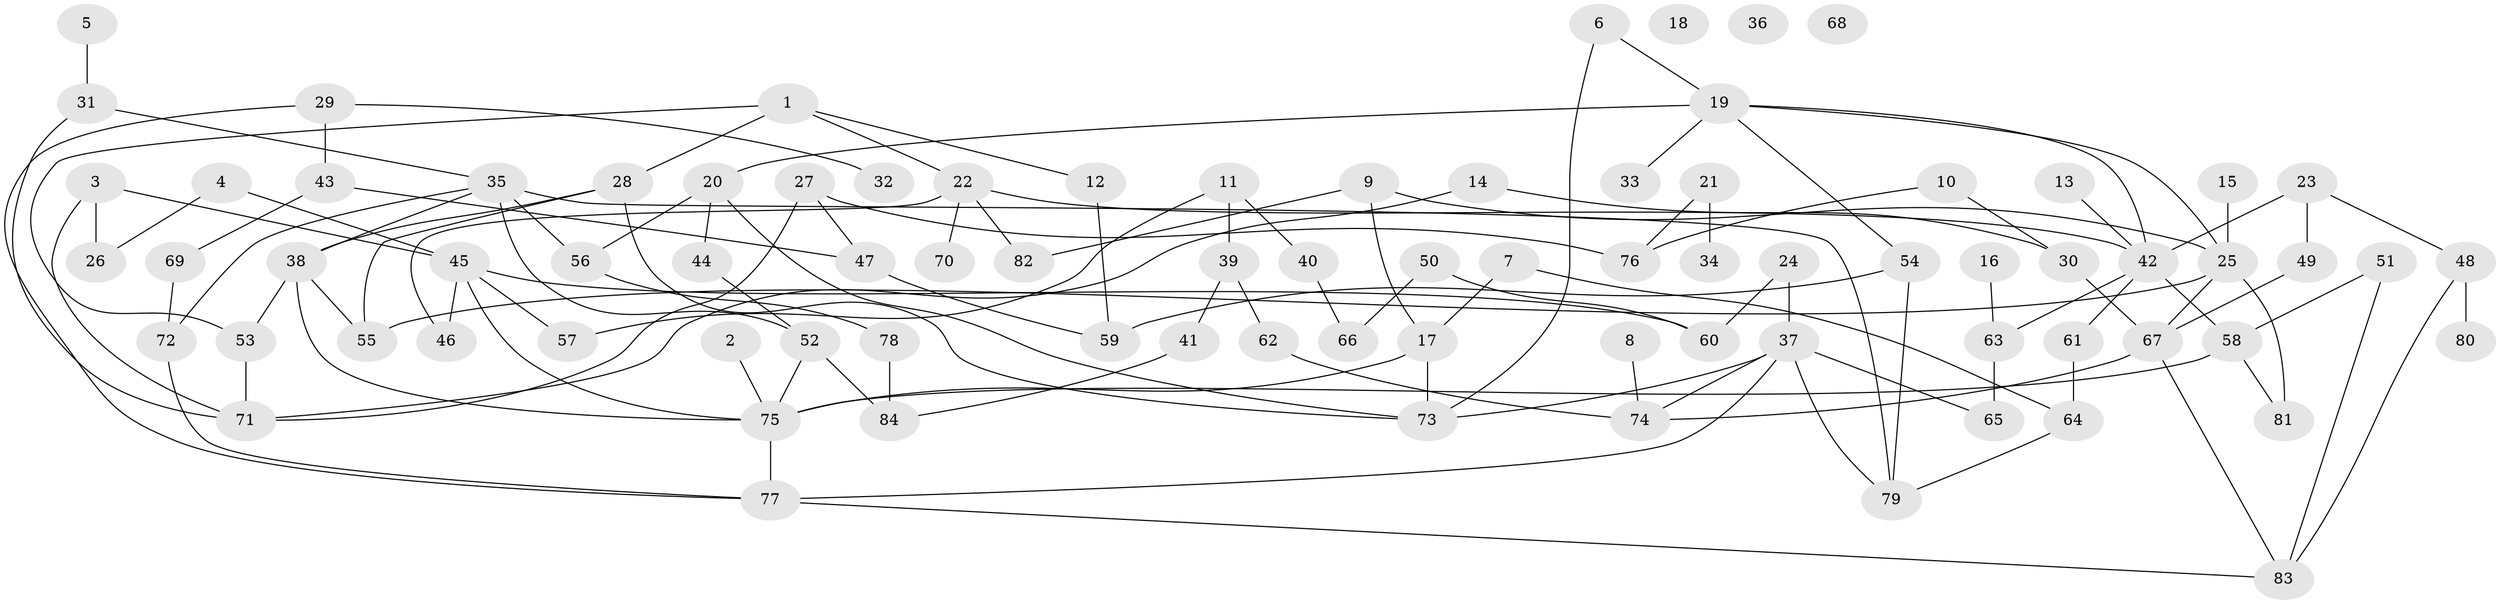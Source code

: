 // Generated by graph-tools (version 1.1) at 2025/12/03/09/25 04:12:56]
// undirected, 84 vertices, 120 edges
graph export_dot {
graph [start="1"]
  node [color=gray90,style=filled];
  1;
  2;
  3;
  4;
  5;
  6;
  7;
  8;
  9;
  10;
  11;
  12;
  13;
  14;
  15;
  16;
  17;
  18;
  19;
  20;
  21;
  22;
  23;
  24;
  25;
  26;
  27;
  28;
  29;
  30;
  31;
  32;
  33;
  34;
  35;
  36;
  37;
  38;
  39;
  40;
  41;
  42;
  43;
  44;
  45;
  46;
  47;
  48;
  49;
  50;
  51;
  52;
  53;
  54;
  55;
  56;
  57;
  58;
  59;
  60;
  61;
  62;
  63;
  64;
  65;
  66;
  67;
  68;
  69;
  70;
  71;
  72;
  73;
  74;
  75;
  76;
  77;
  78;
  79;
  80;
  81;
  82;
  83;
  84;
  1 -- 12;
  1 -- 22;
  1 -- 28;
  1 -- 53;
  2 -- 75;
  3 -- 26;
  3 -- 45;
  3 -- 71;
  4 -- 26;
  4 -- 45;
  5 -- 31;
  6 -- 19;
  6 -- 73;
  7 -- 17;
  7 -- 64;
  8 -- 74;
  9 -- 17;
  9 -- 25;
  9 -- 82;
  10 -- 30;
  10 -- 76;
  11 -- 39;
  11 -- 40;
  11 -- 57;
  12 -- 59;
  13 -- 42;
  14 -- 30;
  14 -- 71;
  15 -- 25;
  16 -- 63;
  17 -- 73;
  17 -- 75;
  19 -- 20;
  19 -- 25;
  19 -- 33;
  19 -- 42;
  19 -- 54;
  20 -- 44;
  20 -- 56;
  20 -- 73;
  21 -- 34;
  21 -- 76;
  22 -- 42;
  22 -- 46;
  22 -- 70;
  22 -- 82;
  23 -- 42;
  23 -- 48;
  23 -- 49;
  24 -- 37;
  24 -- 60;
  25 -- 55;
  25 -- 67;
  25 -- 81;
  27 -- 47;
  27 -- 71;
  27 -- 76;
  28 -- 38;
  28 -- 55;
  28 -- 73;
  29 -- 32;
  29 -- 43;
  29 -- 77;
  30 -- 67;
  31 -- 35;
  31 -- 71;
  35 -- 38;
  35 -- 52;
  35 -- 56;
  35 -- 72;
  35 -- 79;
  37 -- 65;
  37 -- 73;
  37 -- 74;
  37 -- 77;
  37 -- 79;
  38 -- 53;
  38 -- 55;
  38 -- 75;
  39 -- 41;
  39 -- 62;
  40 -- 66;
  41 -- 84;
  42 -- 58;
  42 -- 61;
  42 -- 63;
  43 -- 47;
  43 -- 69;
  44 -- 52;
  45 -- 46;
  45 -- 57;
  45 -- 60;
  45 -- 75;
  47 -- 59;
  48 -- 80;
  48 -- 83;
  49 -- 67;
  50 -- 60;
  50 -- 66;
  51 -- 58;
  51 -- 83;
  52 -- 75;
  52 -- 84;
  53 -- 71;
  54 -- 59;
  54 -- 79;
  56 -- 78;
  58 -- 75;
  58 -- 81;
  61 -- 64;
  62 -- 74;
  63 -- 65;
  64 -- 79;
  67 -- 74;
  67 -- 83;
  69 -- 72;
  72 -- 77;
  75 -- 77;
  77 -- 83;
  78 -- 84;
}
